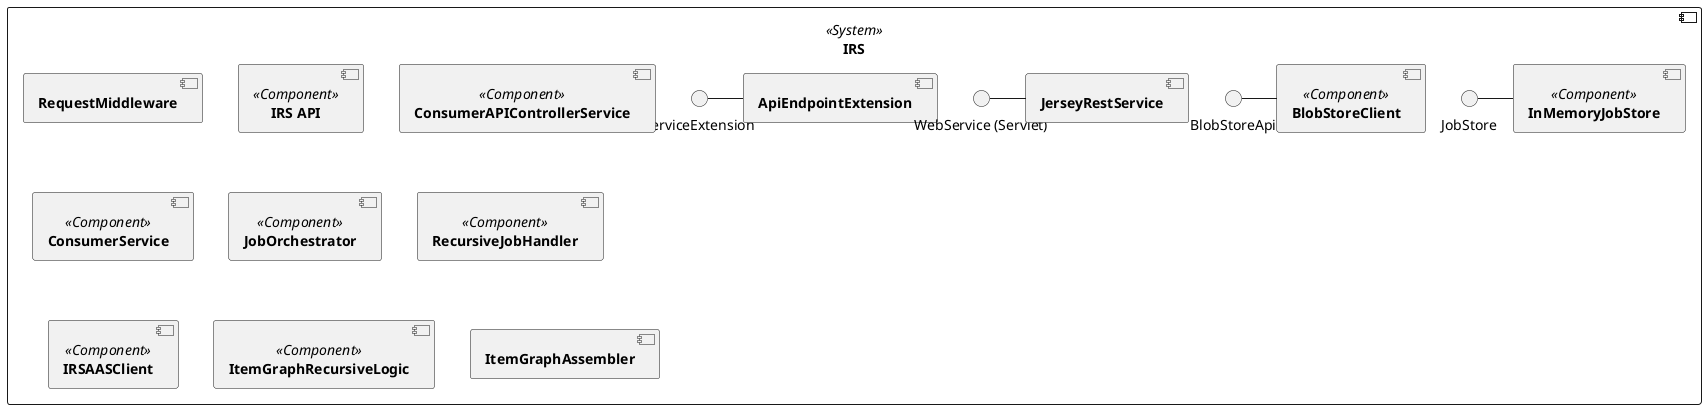 @startuml 
skinparam monochrome true
skinparam shadowing false

component [**IRS**] <<System>> as IRS {
interface ServiceExtension as ServiceExtension
component [**ApiEndpointExtension**] as ApiEndpointExtension
component [**RequestMiddleware**]
component [**IRS API**] <<Component>> as API
interface "WebService (Servlet)"  as WebService
component [**JerseyRestService**] as JerseyRestService
component [**ConsumerAPIControllerService**] <<Component>> as ConsumerAPIControllerService
component [**ConsumerService**] <<Component>> as ConsumerService
component [**JobOrchestrator**] <<Component>> as JobOrchestrator
interface JobStore
component [**InMemoryJobStore**] <<Component>> as InMemoryJobStore
component [**RecursiveJobHandler**] <<Component>> as RecursiveJobHandler
component [**IRSAASClient**] <<Component>> as IRSAASClient
component [**ItemGraphRecursiveLogic**] <<Component>> as ItemGraphRecursiveLogic
interface BlobStoreApi as DataStoreApi
component [**BlobStoreClient**] <<Component>> as DataStoreClient
component [**ItemGraphAssembler**] as ItemGraphAssembler

JobStore -  [InMemoryJobStore]
DataStoreApi - [DataStoreClient]
WebService - [JerseyRestService]
ServiceExtension - [ApiEndpointExtension]

}
@enduml